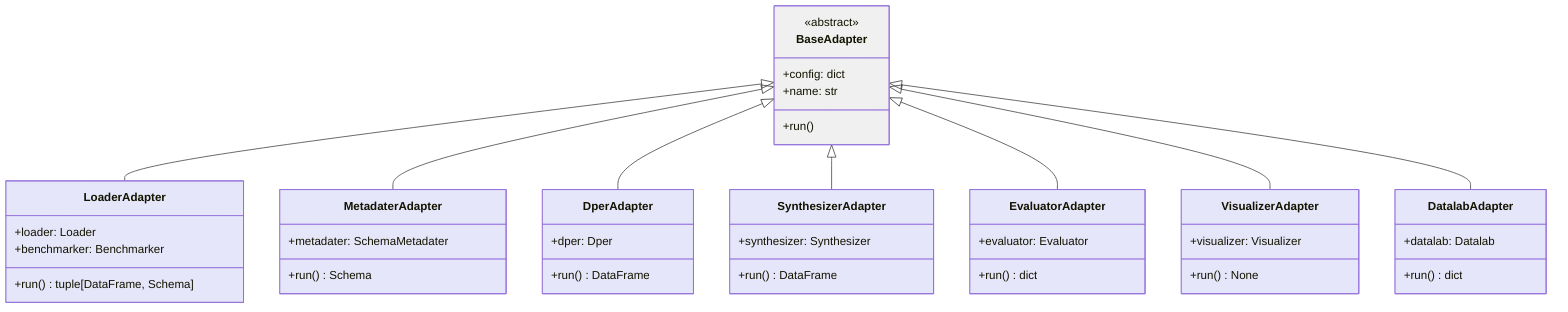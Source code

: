 classDiagram
    
    class BaseAdapter {
        <<abstract>>
        +config: dict
        +name: str
        +run()
    }
    
    class LoaderAdapter {
        +loader: Loader
        +benchmarker: Benchmarker
        +run() tuple[DataFrame, Schema]
    }
    
    class MetadaterAdapter {
        +metadater: SchemaMetadater
        +run() Schema
    }
    
    class DperAdapter {
        +dper: Dper
        +run() DataFrame
    }
    
    class SynthesizerAdapter {
        +synthesizer: Synthesizer
        +run() DataFrame
    }
    
    class EvaluatorAdapter {
        +evaluator: Evaluator
        +run() dict
    }
    
    class VisualizerAdapter {
        +visualizer: Visualizer
        +run() None
    }
    
    class DatalabAdapter {
        +datalab: Datalab
        +run() dict
    }

    BaseAdapter <|-- LoaderAdapter
    BaseAdapter <|-- MetadaterAdapter
    BaseAdapter <|-- DperAdapter
    BaseAdapter <|-- SynthesizerAdapter
    BaseAdapter <|-- EvaluatorAdapter
    BaseAdapter <|-- VisualizerAdapter
    BaseAdapter <|-- DatalabAdapter

    %% Style definitions
    style BaseAdapter fill:#F0F0F0
    style LoaderAdapter fill:#E6E6FA
    style MetadaterAdapter fill:#E6E6FA
    style DperAdapter fill:#E6E6FA
    style SynthesizerAdapter fill:#E6E6FA
    style EvaluatorAdapter fill:#E6E6FA
    style VisualizerAdapter fill:#E6E6FA
    style DatalabAdapter fill:#E6E6FA